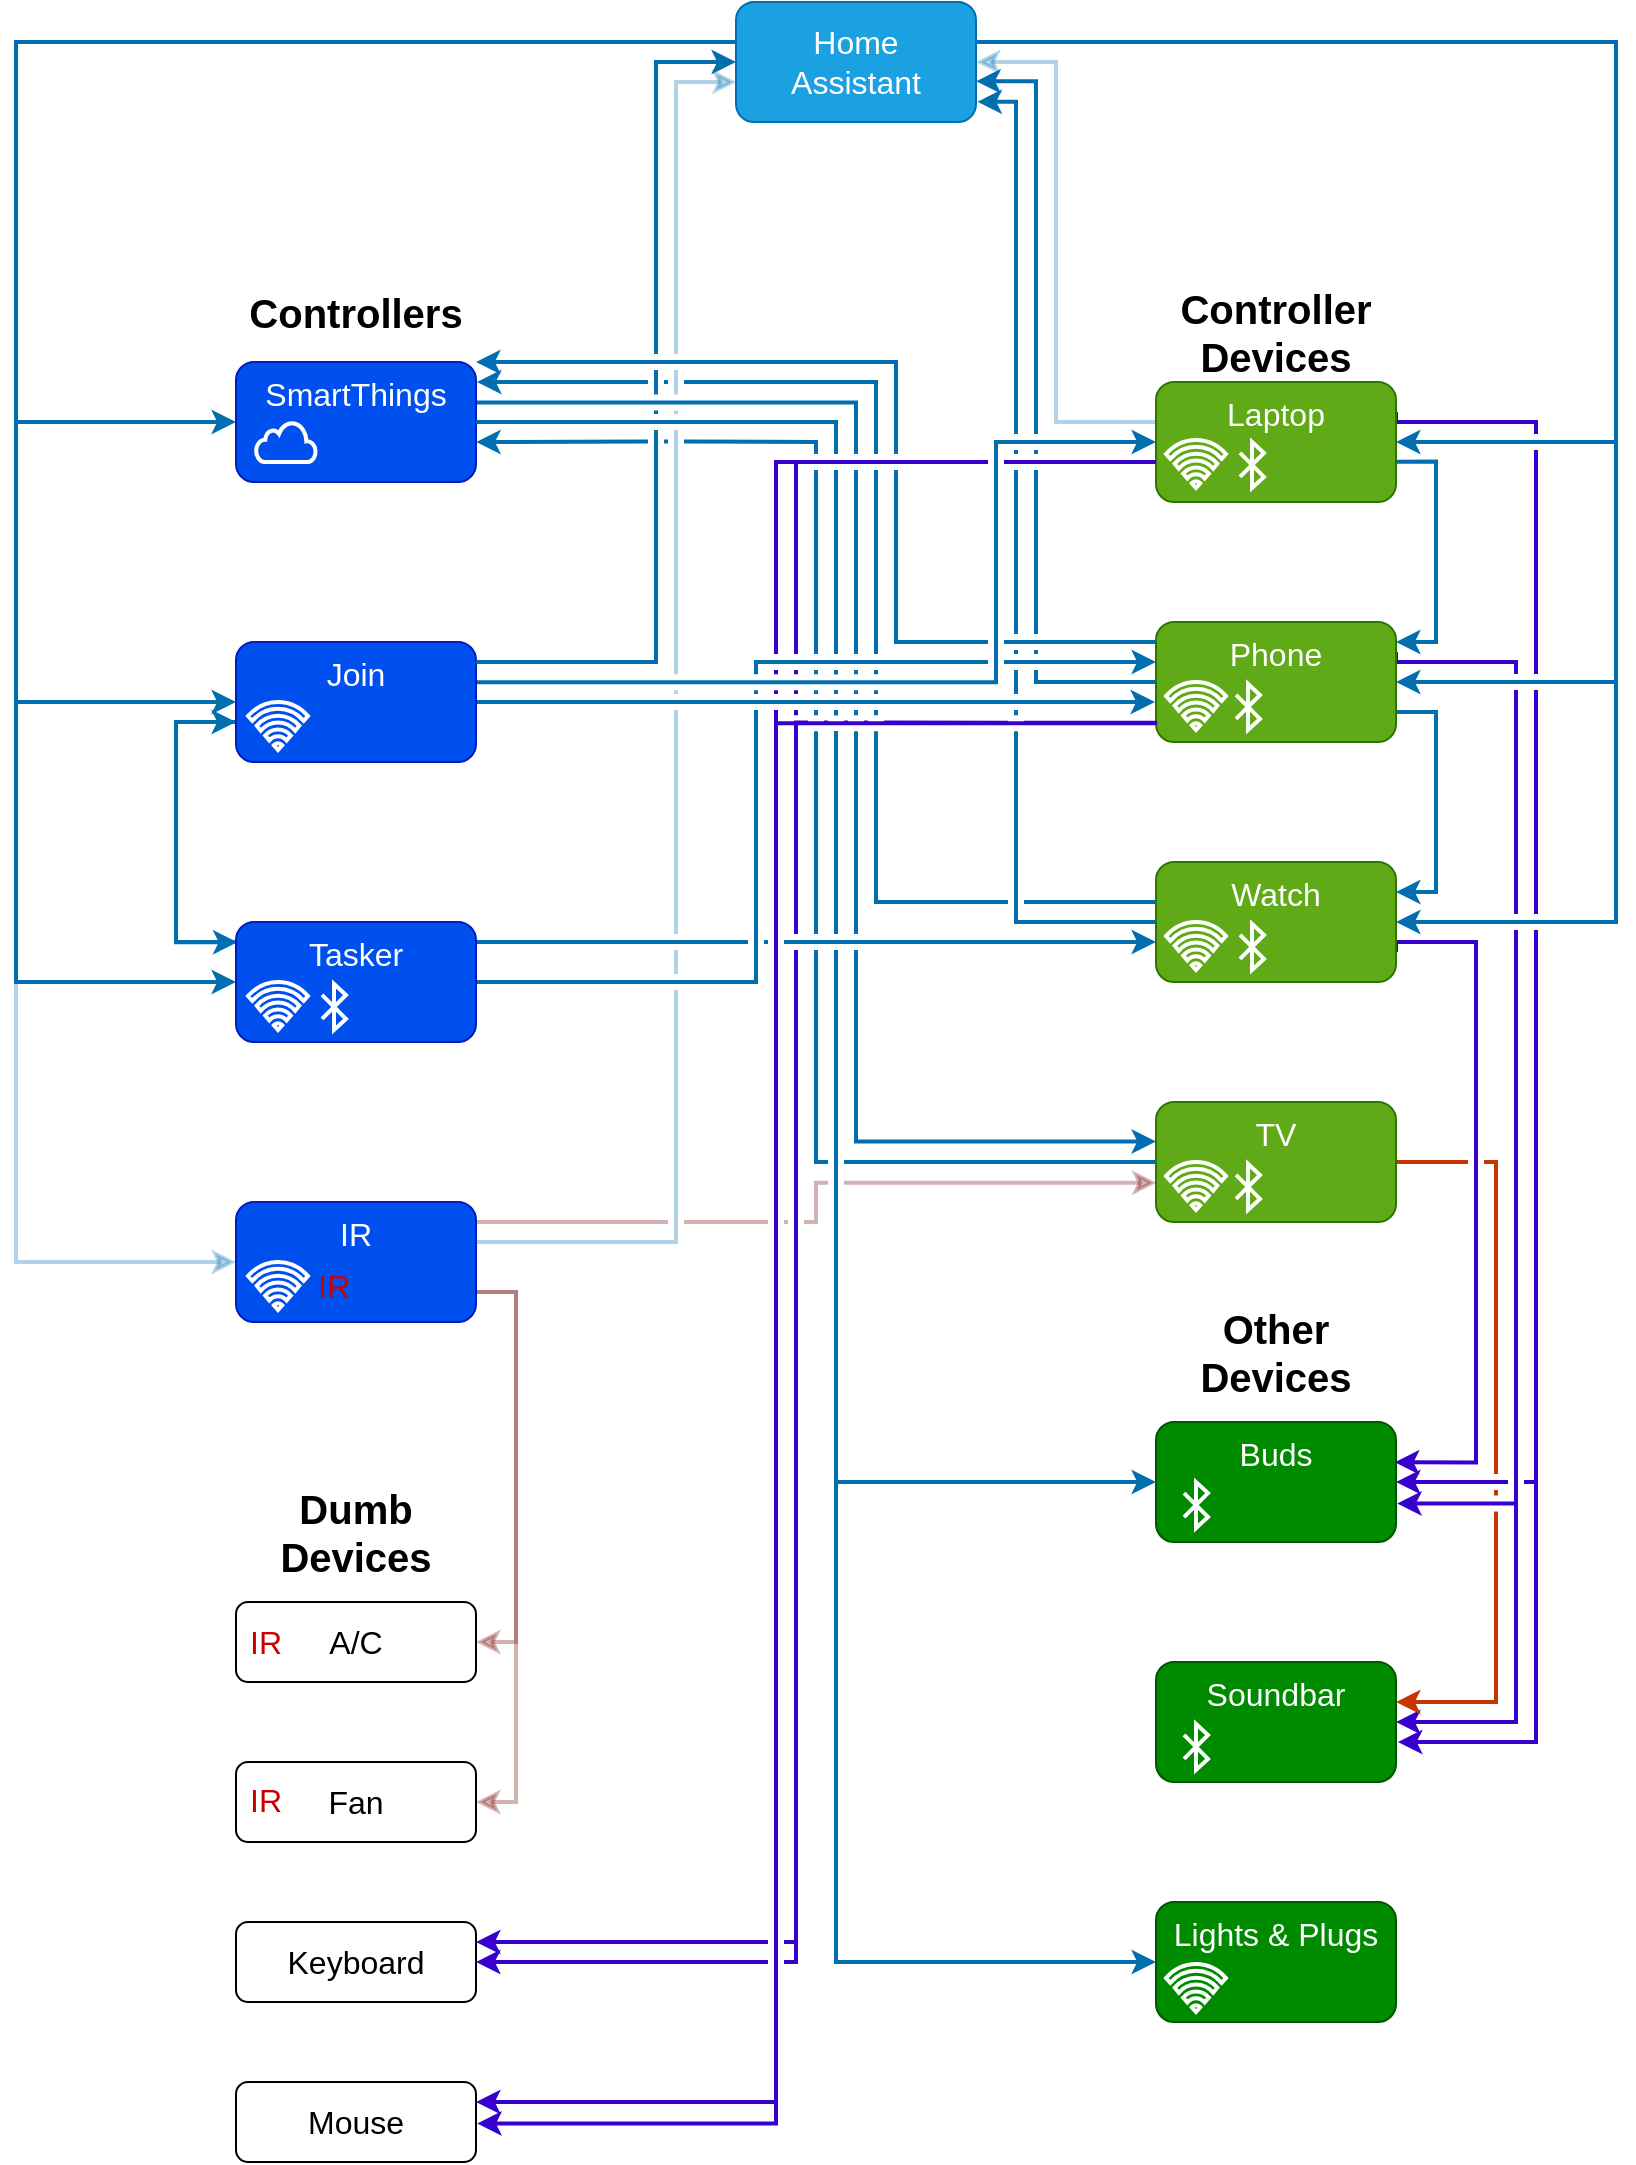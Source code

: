<mxfile version="21.5.0" type="github">
  <diagram name="Page-1" id="fEGx-Ri0PqNCiq2WfJy5">
    <mxGraphModel dx="1642" dy="882" grid="1" gridSize="10" guides="1" tooltips="1" connect="1" arrows="1" fold="1" page="1" pageScale="1" pageWidth="850" pageHeight="1100" math="0" shadow="0">
      <root>
        <mxCell id="0" />
        <mxCell id="1" parent="0" />
        <mxCell id="RfhdUQPL6JpXIDnolCRE-54" style="edgeStyle=orthogonalEdgeStyle;shape=connector;rounded=0;jumpStyle=gap;orthogonalLoop=1;jettySize=auto;html=1;exitX=0.007;exitY=0.844;exitDx=0;exitDy=0;entryX=1;entryY=0.25;entryDx=0;entryDy=0;labelBackgroundColor=default;strokeColor=#3700CC;fontFamily=Helvetica;fontSize=11;fontColor=default;endArrow=classic;jumpSize=10;fillColor=#6a00ff;exitPerimeter=0;strokeWidth=2;" parent="1" source="KWsWyQxtymJVeOGBYL6s-16" target="RfhdUQPL6JpXIDnolCRE-38" edge="1">
          <mxGeometry relative="1" as="geometry">
            <mxPoint x="610" y="360" as="sourcePoint" />
            <mxPoint x="270" y="1060" as="targetPoint" />
            <Array as="points">
              <mxPoint x="410" y="371" />
              <mxPoint x="410" y="1060" />
            </Array>
          </mxGeometry>
        </mxCell>
        <mxCell id="RfhdUQPL6JpXIDnolCRE-24" style="edgeStyle=orthogonalEdgeStyle;rounded=0;orthogonalLoop=1;jettySize=auto;html=1;entryX=-0.004;entryY=0.666;entryDx=0;entryDy=0;jumpStyle=gap;fillColor=#1ba1e2;strokeColor=#006EAF;entryPerimeter=0;strokeWidth=2;" parent="1" source="KWsWyQxtymJVeOGBYL6s-7" target="KWsWyQxtymJVeOGBYL6s-16" edge="1">
          <mxGeometry relative="1" as="geometry">
            <Array as="points" />
          </mxGeometry>
        </mxCell>
        <mxCell id="RfhdUQPL6JpXIDnolCRE-19" style="edgeStyle=orthogonalEdgeStyle;rounded=0;orthogonalLoop=1;jettySize=auto;html=1;entryX=0;entryY=0.5;entryDx=0;entryDy=0;jumpStyle=gap;exitX=1;exitY=0.335;exitDx=0;exitDy=0;exitPerimeter=0;fillColor=#1ba1e2;strokeColor=#006EAF;strokeWidth=2;" parent="1" source="KWsWyQxtymJVeOGBYL6s-7" target="KWsWyQxtymJVeOGBYL6s-17" edge="1">
          <mxGeometry relative="1" as="geometry">
            <mxPoint x="260" y="370" as="sourcePoint" />
            <mxPoint x="600.0" y="260" as="targetPoint" />
            <Array as="points">
              <mxPoint x="520" y="350" />
              <mxPoint x="520" y="230" />
            </Array>
          </mxGeometry>
        </mxCell>
        <mxCell id="RfhdUQPL6JpXIDnolCRE-28" style="edgeStyle=orthogonalEdgeStyle;shape=connector;rounded=0;jumpStyle=gap;orthogonalLoop=1;jettySize=auto;html=1;labelBackgroundColor=default;fontFamily=Helvetica;fontSize=11;fontColor=default;endArrow=classic;strokeWidth=2;fillColor=#1ba1e2;strokeColor=#006EAF;" parent="1" source="KWsWyQxtymJVeOGBYL6s-12" target="KWsWyQxtymJVeOGBYL6s-16" edge="1">
          <mxGeometry relative="1" as="geometry">
            <Array as="points">
              <mxPoint x="400" y="500" />
              <mxPoint x="400" y="340" />
            </Array>
          </mxGeometry>
        </mxCell>
        <mxCell id="RfhdUQPL6JpXIDnolCRE-51" style="edgeStyle=orthogonalEdgeStyle;shape=connector;rounded=0;jumpStyle=gap;orthogonalLoop=1;jettySize=auto;html=1;exitX=0.005;exitY=0.667;exitDx=0;exitDy=0;labelBackgroundColor=default;strokeColor=#3700CC;fontFamily=Helvetica;fontSize=11;fontColor=default;endArrow=classic;fillColor=#6a00ff;entryX=1.005;entryY=0.519;entryDx=0;entryDy=0;entryPerimeter=0;strokeWidth=2;exitPerimeter=0;" parent="1" source="KWsWyQxtymJVeOGBYL6s-17" target="RfhdUQPL6JpXIDnolCRE-38" edge="1">
          <mxGeometry relative="1" as="geometry">
            <mxPoint x="260" y="1080" as="targetPoint" />
            <Array as="points">
              <mxPoint x="410" y="240" />
              <mxPoint x="410" y="1071" />
            </Array>
          </mxGeometry>
        </mxCell>
        <mxCell id="RfhdUQPL6JpXIDnolCRE-29" style="edgeStyle=orthogonalEdgeStyle;shape=connector;rounded=0;jumpStyle=gap;orthogonalLoop=1;jettySize=auto;html=1;labelBackgroundColor=default;strokeColor=#006EAF;fontFamily=Helvetica;fontSize=11;fontColor=default;endArrow=classic;fillColor=#1ba1e2;strokeWidth=2;" parent="1" source="KWsWyQxtymJVeOGBYL6s-12" target="KWsWyQxtymJVeOGBYL6s-15" edge="1">
          <mxGeometry relative="1" as="geometry">
            <Array as="points">
              <mxPoint x="570" y="480" />
              <mxPoint x="570" y="480" />
            </Array>
          </mxGeometry>
        </mxCell>
        <mxCell id="RfhdUQPL6JpXIDnolCRE-45" style="edgeStyle=orthogonalEdgeStyle;shape=connector;rounded=0;jumpStyle=gap;orthogonalLoop=1;jettySize=auto;html=1;exitX=-0.001;exitY=0.166;exitDx=0;exitDy=0;entryX=1;entryY=0;entryDx=0;entryDy=0;labelBackgroundColor=default;strokeColor=#006EAF;fontFamily=Helvetica;fontSize=11;fontColor=default;endArrow=classic;fillColor=#1ba1e2;exitPerimeter=0;strokeWidth=2;" parent="1" source="KWsWyQxtymJVeOGBYL6s-16" target="KWsWyQxtymJVeOGBYL6s-9" edge="1">
          <mxGeometry relative="1" as="geometry">
            <Array as="points">
              <mxPoint x="470" y="330" />
              <mxPoint x="470" y="190" />
            </Array>
          </mxGeometry>
        </mxCell>
        <mxCell id="RfhdUQPL6JpXIDnolCRE-4" style="edgeStyle=orthogonalEdgeStyle;rounded=0;orthogonalLoop=1;jettySize=auto;html=1;entryX=0;entryY=0.329;entryDx=0;entryDy=0;jumpStyle=gap;exitX=1.002;exitY=0.338;exitDx=0;exitDy=0;exitPerimeter=0;fillColor=#1ba1e2;strokeColor=#006EAF;strokeWidth=2;entryPerimeter=0;" parent="1" source="KWsWyQxtymJVeOGBYL6s-9" target="KWsWyQxtymJVeOGBYL6s-19" edge="1">
          <mxGeometry relative="1" as="geometry">
            <mxPoint x="260.0" y="230" as="sourcePoint" />
            <mxPoint x="597.84" y="600.72" as="targetPoint" />
            <Array as="points">
              <mxPoint x="450" y="210" />
              <mxPoint x="450" y="580" />
            </Array>
          </mxGeometry>
        </mxCell>
        <mxCell id="RfhdUQPL6JpXIDnolCRE-15" style="edgeStyle=orthogonalEdgeStyle;rounded=0;orthogonalLoop=1;jettySize=auto;html=1;jumpStyle=gap;snapToPoint=0;arcSize=20;exitX=0.003;exitY=0.666;exitDx=0;exitDy=0;exitPerimeter=0;entryX=0.006;entryY=0.168;entryDx=0;entryDy=0;entryPerimeter=0;fillColor=#1ba1e2;strokeColor=#006EAF;strokeWidth=2;" parent="1" source="KWsWyQxtymJVeOGBYL6s-7" target="KWsWyQxtymJVeOGBYL6s-12" edge="1">
          <mxGeometry relative="1" as="geometry">
            <mxPoint x="260" y="370" as="sourcePoint" />
            <mxPoint x="140" y="481" as="targetPoint" />
            <Array as="points">
              <mxPoint x="110" y="370" />
              <mxPoint x="110" y="480" />
            </Array>
          </mxGeometry>
        </mxCell>
        <mxCell id="KWsWyQxtymJVeOGBYL6s-7" value="Join" style="rounded=1;whiteSpace=wrap;html=1;fontSize=16;fontStyle=0;fillColor=#0050ef;fontColor=#ffffff;strokeColor=#001DBC;verticalAlign=top;" parent="1" vertex="1">
          <mxGeometry x="140" y="330" width="120" height="60" as="geometry" />
        </mxCell>
        <mxCell id="RfhdUQPL6JpXIDnolCRE-8" style="edgeStyle=orthogonalEdgeStyle;rounded=0;orthogonalLoop=1;jettySize=auto;html=1;entryX=0;entryY=0.5;entryDx=0;entryDy=0;jumpStyle=gap;fillColor=#1ba1e2;strokeColor=#006EAF;strokeWidth=2;" parent="1" source="KWsWyQxtymJVeOGBYL6s-8" target="KWsWyQxtymJVeOGBYL6s-9" edge="1">
          <mxGeometry relative="1" as="geometry">
            <Array as="points">
              <mxPoint x="30" y="30" />
              <mxPoint x="30" y="220" />
            </Array>
          </mxGeometry>
        </mxCell>
        <mxCell id="RfhdUQPL6JpXIDnolCRE-9" style="edgeStyle=orthogonalEdgeStyle;rounded=0;orthogonalLoop=1;jettySize=auto;html=1;entryX=0;entryY=0.5;entryDx=0;entryDy=0;jumpStyle=gap;fillColor=#1ba1e2;strokeColor=#006EAF;strokeWidth=2;" parent="1" source="KWsWyQxtymJVeOGBYL6s-8" target="KWsWyQxtymJVeOGBYL6s-7" edge="1">
          <mxGeometry relative="1" as="geometry">
            <Array as="points">
              <mxPoint x="30" y="30" />
              <mxPoint x="30" y="360" />
            </Array>
          </mxGeometry>
        </mxCell>
        <mxCell id="RfhdUQPL6JpXIDnolCRE-11" style="edgeStyle=orthogonalEdgeStyle;rounded=0;orthogonalLoop=1;jettySize=auto;html=1;entryX=1;entryY=0.5;entryDx=0;entryDy=0;jumpStyle=gap;fillColor=#1ba1e2;strokeColor=#006EAF;strokeWidth=2;" parent="1" source="KWsWyQxtymJVeOGBYL6s-8" target="KWsWyQxtymJVeOGBYL6s-17" edge="1">
          <mxGeometry relative="1" as="geometry">
            <Array as="points">
              <mxPoint x="830" y="30" />
              <mxPoint x="830" y="230" />
            </Array>
          </mxGeometry>
        </mxCell>
        <mxCell id="RfhdUQPL6JpXIDnolCRE-12" style="edgeStyle=orthogonalEdgeStyle;rounded=0;orthogonalLoop=1;jettySize=auto;html=1;entryX=1;entryY=0.5;entryDx=0;entryDy=0;jumpStyle=gap;fillColor=#1ba1e2;strokeColor=#006EAF;strokeWidth=2;" parent="1" source="KWsWyQxtymJVeOGBYL6s-8" target="KWsWyQxtymJVeOGBYL6s-16" edge="1">
          <mxGeometry relative="1" as="geometry">
            <Array as="points">
              <mxPoint x="830" y="30" />
              <mxPoint x="830" y="350" />
            </Array>
          </mxGeometry>
        </mxCell>
        <mxCell id="RfhdUQPL6JpXIDnolCRE-13" style="edgeStyle=orthogonalEdgeStyle;rounded=0;orthogonalLoop=1;jettySize=auto;html=1;entryX=1;entryY=0.5;entryDx=0;entryDy=0;jumpStyle=gap;fillColor=#1ba1e2;strokeColor=#006EAF;strokeWidth=2;" parent="1" target="KWsWyQxtymJVeOGBYL6s-15" edge="1">
          <mxGeometry relative="1" as="geometry">
            <mxPoint x="470" y="30.043" as="sourcePoint" />
            <mxPoint x="740" y="380" as="targetPoint" />
            <Array as="points">
              <mxPoint x="830" y="30" />
              <mxPoint x="830" y="470" />
            </Array>
          </mxGeometry>
        </mxCell>
        <mxCell id="RfhdUQPL6JpXIDnolCRE-14" style="edgeStyle=orthogonalEdgeStyle;rounded=0;orthogonalLoop=1;jettySize=auto;html=1;entryX=0;entryY=0.5;entryDx=0;entryDy=0;jumpStyle=gap;fillColor=#1ba1e2;strokeColor=#006EAF;strokeWidth=2;" parent="1" source="KWsWyQxtymJVeOGBYL6s-8" target="KWsWyQxtymJVeOGBYL6s-12" edge="1">
          <mxGeometry relative="1" as="geometry">
            <Array as="points">
              <mxPoint x="30" y="30" />
              <mxPoint x="30" y="500" />
            </Array>
          </mxGeometry>
        </mxCell>
        <mxCell id="RfhdUQPL6JpXIDnolCRE-31" style="edgeStyle=orthogonalEdgeStyle;shape=connector;rounded=0;jumpStyle=gap;orthogonalLoop=1;jettySize=auto;html=1;entryX=0;entryY=0.5;entryDx=0;entryDy=0;labelBackgroundColor=default;strokeColor=#006EAF;fontFamily=Helvetica;fontSize=11;fontColor=default;endArrow=classic;opacity=30;fillColor=#1ba1e2;strokeWidth=2;" parent="1" source="KWsWyQxtymJVeOGBYL6s-8" target="KWsWyQxtymJVeOGBYL6s-11" edge="1">
          <mxGeometry relative="1" as="geometry">
            <Array as="points">
              <mxPoint x="30" y="30" />
              <mxPoint x="30" y="640" />
            </Array>
          </mxGeometry>
        </mxCell>
        <mxCell id="KWsWyQxtymJVeOGBYL6s-8" value="Home&lt;br&gt;Assistant" style="rounded=1;whiteSpace=wrap;html=1;fontSize=16;fontStyle=0;fillColor=#1ba1e2;fontColor=#ffffff;strokeColor=#006EAF;" parent="1" vertex="1">
          <mxGeometry x="390" y="10" width="120" height="60" as="geometry" />
        </mxCell>
        <mxCell id="RfhdUQPL6JpXIDnolCRE-3" style="edgeStyle=orthogonalEdgeStyle;rounded=0;orthogonalLoop=1;jettySize=auto;html=1;entryX=0;entryY=0.5;entryDx=0;entryDy=0;jumpStyle=gap;fillColor=#1ba1e2;strokeColor=#006EAF;strokeWidth=2;" parent="1" source="KWsWyQxtymJVeOGBYL6s-9" target="KWsWyQxtymJVeOGBYL6s-21" edge="1">
          <mxGeometry relative="1" as="geometry">
            <Array as="points">
              <mxPoint x="440" y="220" />
              <mxPoint x="440" y="990" />
            </Array>
          </mxGeometry>
        </mxCell>
        <mxCell id="KWsWyQxtymJVeOGBYL6s-9" value="SmartThings" style="rounded=1;whiteSpace=wrap;html=1;fontSize=16;fontStyle=0;fillColor=#0050ef;fontColor=#ffffff;strokeColor=#001DBC;verticalAlign=top;" parent="1" vertex="1">
          <mxGeometry x="140" y="190" width="120" height="60" as="geometry" />
        </mxCell>
        <mxCell id="RfhdUQPL6JpXIDnolCRE-41" style="edgeStyle=orthogonalEdgeStyle;shape=connector;rounded=0;jumpStyle=gap;orthogonalLoop=1;jettySize=auto;html=1;exitX=1;exitY=0.75;exitDx=0;exitDy=0;entryX=1;entryY=0.5;entryDx=0;entryDy=0;labelBackgroundColor=default;strokeColor=#6F0000;fontFamily=Helvetica;fontSize=11;fontColor=default;endArrow=classic;opacity=30;fillColor=#a20025;strokeWidth=2;" parent="1" source="KWsWyQxtymJVeOGBYL6s-11" target="RfhdUQPL6JpXIDnolCRE-34" edge="1">
          <mxGeometry relative="1" as="geometry" />
        </mxCell>
        <mxCell id="ssOdePFRnL7trXgACDa_-28" style="edgeStyle=orthogonalEdgeStyle;rounded=0;orthogonalLoop=1;jettySize=auto;html=1;exitX=1;exitY=0.75;exitDx=0;exitDy=0;entryX=1;entryY=0.5;entryDx=0;entryDy=0;fillColor=#a20025;strokeColor=#6F0000;opacity=30;strokeWidth=2;" edge="1" parent="1" source="KWsWyQxtymJVeOGBYL6s-11" target="RfhdUQPL6JpXIDnolCRE-35">
          <mxGeometry relative="1" as="geometry">
            <Array as="points">
              <mxPoint x="280" y="655" />
              <mxPoint x="280" y="910" />
            </Array>
          </mxGeometry>
        </mxCell>
        <mxCell id="KWsWyQxtymJVeOGBYL6s-11" value="IR" style="rounded=1;whiteSpace=wrap;html=1;fontSize=16;fontStyle=0;fillColor=#0050ef;fontColor=#ffffff;strokeColor=#001DBC;verticalAlign=top;" parent="1" vertex="1">
          <mxGeometry x="140" y="610" width="120" height="60" as="geometry" />
        </mxCell>
        <mxCell id="RfhdUQPL6JpXIDnolCRE-30" style="edgeStyle=orthogonalEdgeStyle;shape=connector;rounded=0;jumpStyle=gap;orthogonalLoop=1;jettySize=auto;html=1;labelBackgroundColor=default;strokeColor=#006EAF;fontFamily=Helvetica;fontSize=11;fontColor=default;endArrow=classic;exitX=-0.006;exitY=0.166;exitDx=0;exitDy=0;exitPerimeter=0;fillColor=#1ba1e2;strokeWidth=2;" parent="1" source="KWsWyQxtymJVeOGBYL6s-12" target="KWsWyQxtymJVeOGBYL6s-7" edge="1">
          <mxGeometry relative="1" as="geometry">
            <Array as="points">
              <mxPoint x="110" y="480" />
              <mxPoint x="110" y="370" />
            </Array>
          </mxGeometry>
        </mxCell>
        <mxCell id="KWsWyQxtymJVeOGBYL6s-12" value="Tasker" style="rounded=1;whiteSpace=wrap;html=1;fontSize=16;fontStyle=0;fillColor=#0050ef;fontColor=#ffffff;strokeColor=#001DBC;verticalAlign=top;" parent="1" vertex="1">
          <mxGeometry x="140" y="470" width="120" height="60" as="geometry" />
        </mxCell>
        <mxCell id="KWsWyQxtymJVeOGBYL6s-14" value="Controllers" style="text;html=1;strokeColor=none;fillColor=none;align=center;verticalAlign=middle;whiteSpace=wrap;rounded=0;fontStyle=1;fontSize=20;" parent="1" vertex="1">
          <mxGeometry x="170" y="150" width="60" height="30" as="geometry" />
        </mxCell>
        <mxCell id="RfhdUQPL6JpXIDnolCRE-20" style="edgeStyle=orthogonalEdgeStyle;rounded=0;orthogonalLoop=1;jettySize=auto;html=1;jumpStyle=gap;entryX=1.006;entryY=0.831;entryDx=0;entryDy=0;entryPerimeter=0;fillColor=#1ba1e2;strokeColor=#006EAF;strokeWidth=2;" parent="1" source="KWsWyQxtymJVeOGBYL6s-15" target="KWsWyQxtymJVeOGBYL6s-8" edge="1">
          <mxGeometry relative="1" as="geometry">
            <mxPoint x="520" y="60" as="targetPoint" />
            <Array as="points">
              <mxPoint x="530" y="470" />
              <mxPoint x="530" y="60" />
            </Array>
          </mxGeometry>
        </mxCell>
        <mxCell id="RfhdUQPL6JpXIDnolCRE-55" style="edgeStyle=orthogonalEdgeStyle;shape=connector;rounded=0;jumpStyle=gap;orthogonalLoop=1;jettySize=auto;html=1;exitX=1;exitY=0.75;exitDx=0;exitDy=0;labelBackgroundColor=default;strokeColor=#3700CC;fontFamily=Helvetica;fontSize=11;fontColor=default;endArrow=classic;entryX=0.995;entryY=0.336;entryDx=0;entryDy=0;fillColor=#6a00ff;entryPerimeter=0;strokeWidth=2;" parent="1" source="KWsWyQxtymJVeOGBYL6s-15" target="KWsWyQxtymJVeOGBYL6s-20" edge="1">
          <mxGeometry relative="1" as="geometry">
            <mxPoint x="730" y="730" as="targetPoint" />
            <Array as="points">
              <mxPoint x="720" y="480" />
              <mxPoint x="760" y="480" />
              <mxPoint x="760" y="740" />
            </Array>
          </mxGeometry>
        </mxCell>
        <mxCell id="KWsWyQxtymJVeOGBYL6s-15" value="Watch" style="rounded=1;whiteSpace=wrap;html=1;fontSize=16;fontStyle=0;fillColor=#60a917;fontColor=#ffffff;strokeColor=#2D7600;align=center;verticalAlign=top;" parent="1" vertex="1">
          <mxGeometry x="600" y="440" width="120" height="60" as="geometry" />
        </mxCell>
        <mxCell id="RfhdUQPL6JpXIDnolCRE-22" style="edgeStyle=orthogonalEdgeStyle;rounded=0;orthogonalLoop=1;jettySize=auto;html=1;entryX=1.001;entryY=0.66;entryDx=0;entryDy=0;entryPerimeter=0;jumpStyle=gap;fillColor=#1ba1e2;strokeColor=#006EAF;strokeWidth=2;" parent="1" source="KWsWyQxtymJVeOGBYL6s-16" target="KWsWyQxtymJVeOGBYL6s-8" edge="1">
          <mxGeometry relative="1" as="geometry">
            <mxPoint x="420" y="80" as="targetPoint" />
            <Array as="points">
              <mxPoint x="540" y="350" />
              <mxPoint x="540" y="50" />
            </Array>
          </mxGeometry>
        </mxCell>
        <mxCell id="RfhdUQPL6JpXIDnolCRE-44" style="edgeStyle=orthogonalEdgeStyle;shape=connector;rounded=0;jumpStyle=gap;orthogonalLoop=1;jettySize=auto;html=1;exitX=1;exitY=0.75;exitDx=0;exitDy=0;entryX=1;entryY=0.25;entryDx=0;entryDy=0;labelBackgroundColor=default;strokeColor=#006EAF;fontFamily=Helvetica;fontSize=11;fontColor=default;endArrow=classic;fillColor=#1ba1e2;strokeWidth=2;" parent="1" source="KWsWyQxtymJVeOGBYL6s-16" target="KWsWyQxtymJVeOGBYL6s-15" edge="1">
          <mxGeometry relative="1" as="geometry" />
        </mxCell>
        <mxCell id="RfhdUQPL6JpXIDnolCRE-48" style="edgeStyle=orthogonalEdgeStyle;shape=connector;rounded=0;jumpStyle=gap;orthogonalLoop=1;jettySize=auto;html=1;exitX=1;exitY=0.25;exitDx=0;exitDy=0;entryX=1.005;entryY=0.679;entryDx=0;entryDy=0;labelBackgroundColor=default;strokeColor=#3700CC;fontFamily=Helvetica;fontSize=11;fontColor=default;endArrow=classic;fillColor=#6a00ff;entryPerimeter=0;strokeWidth=2;" parent="1" source="KWsWyQxtymJVeOGBYL6s-16" target="KWsWyQxtymJVeOGBYL6s-20" edge="1">
          <mxGeometry relative="1" as="geometry">
            <Array as="points">
              <mxPoint x="720" y="340" />
              <mxPoint x="780" y="340" />
              <mxPoint x="780" y="761" />
            </Array>
          </mxGeometry>
        </mxCell>
        <mxCell id="RfhdUQPL6JpXIDnolCRE-49" style="edgeStyle=orthogonalEdgeStyle;shape=connector;rounded=0;jumpStyle=gap;orthogonalLoop=1;jettySize=auto;html=1;exitX=1;exitY=0.25;exitDx=0;exitDy=0;entryX=1;entryY=0.5;entryDx=0;entryDy=0;labelBackgroundColor=default;strokeColor=#3700CC;fontFamily=Helvetica;fontSize=11;fontColor=default;endArrow=classic;fillColor=#6a00ff;strokeWidth=2;" parent="1" source="KWsWyQxtymJVeOGBYL6s-16" target="KWsWyQxtymJVeOGBYL6s-18" edge="1">
          <mxGeometry relative="1" as="geometry">
            <Array as="points">
              <mxPoint x="780" y="340" />
              <mxPoint x="780" y="870" />
            </Array>
          </mxGeometry>
        </mxCell>
        <mxCell id="KWsWyQxtymJVeOGBYL6s-16" value="Phone" style="rounded=1;whiteSpace=wrap;html=1;fontSize=16;fontStyle=0;fillColor=#60a917;fontColor=#ffffff;strokeColor=#2D7600;verticalAlign=top;" parent="1" vertex="1">
          <mxGeometry x="600" y="320" width="120" height="60" as="geometry" />
        </mxCell>
        <mxCell id="RfhdUQPL6JpXIDnolCRE-21" style="edgeStyle=orthogonalEdgeStyle;rounded=0;orthogonalLoop=1;jettySize=auto;html=1;entryX=1;entryY=0.5;entryDx=0;entryDy=0;jumpStyle=gap;opacity=30;fillColor=#1ba1e2;strokeColor=#006EAF;strokeWidth=2;" parent="1" source="KWsWyQxtymJVeOGBYL6s-17" target="KWsWyQxtymJVeOGBYL6s-8" edge="1">
          <mxGeometry relative="1" as="geometry">
            <Array as="points">
              <mxPoint x="550" y="220" />
              <mxPoint x="550" y="40" />
            </Array>
          </mxGeometry>
        </mxCell>
        <mxCell id="RfhdUQPL6JpXIDnolCRE-43" style="edgeStyle=orthogonalEdgeStyle;shape=connector;rounded=0;jumpStyle=gap;orthogonalLoop=1;jettySize=auto;html=1;exitX=1.002;exitY=0.664;exitDx=0;exitDy=0;labelBackgroundColor=default;strokeColor=#006EAF;fontFamily=Helvetica;fontSize=11;fontColor=default;endArrow=classic;fillColor=#1ba1e2;strokeWidth=2;exitPerimeter=0;" parent="1" source="KWsWyQxtymJVeOGBYL6s-17" edge="1">
          <mxGeometry relative="1" as="geometry">
            <mxPoint x="720" y="330" as="targetPoint" />
            <Array as="points">
              <mxPoint x="740" y="240" />
              <mxPoint x="740" y="330" />
            </Array>
          </mxGeometry>
        </mxCell>
        <mxCell id="RfhdUQPL6JpXIDnolCRE-46" style="edgeStyle=orthogonalEdgeStyle;shape=connector;rounded=0;jumpStyle=gap;orthogonalLoop=1;jettySize=auto;html=1;exitX=1;exitY=0.25;exitDx=0;exitDy=0;entryX=1;entryY=0.5;entryDx=0;entryDy=0;labelBackgroundColor=default;strokeColor=#3700CC;fontFamily=Helvetica;fontSize=11;fontColor=default;endArrow=classic;fillColor=#6a00ff;strokeWidth=2;" parent="1" source="KWsWyQxtymJVeOGBYL6s-17" target="KWsWyQxtymJVeOGBYL6s-20" edge="1">
          <mxGeometry relative="1" as="geometry">
            <Array as="points">
              <mxPoint x="790" y="220" />
              <mxPoint x="790" y="750" />
            </Array>
          </mxGeometry>
        </mxCell>
        <mxCell id="RfhdUQPL6JpXIDnolCRE-47" style="edgeStyle=orthogonalEdgeStyle;shape=connector;rounded=0;jumpStyle=gap;orthogonalLoop=1;jettySize=auto;html=1;exitX=1;exitY=0.25;exitDx=0;exitDy=0;entryX=1.008;entryY=0.666;entryDx=0;entryDy=0;labelBackgroundColor=default;strokeColor=#3700CC;fontFamily=Helvetica;fontSize=11;fontColor=default;endArrow=classic;entryPerimeter=0;fillColor=#6a00ff;strokeWidth=2;" parent="1" source="KWsWyQxtymJVeOGBYL6s-17" target="KWsWyQxtymJVeOGBYL6s-18" edge="1">
          <mxGeometry relative="1" as="geometry">
            <Array as="points">
              <mxPoint x="720" y="220" />
              <mxPoint x="790" y="220" />
              <mxPoint x="790" y="880" />
            </Array>
          </mxGeometry>
        </mxCell>
        <mxCell id="KWsWyQxtymJVeOGBYL6s-17" value="Laptop&lt;br&gt;" style="rounded=1;whiteSpace=wrap;html=1;fontSize=16;fontStyle=0;fillColor=#60a917;fontColor=#ffffff;strokeColor=#2D7600;verticalAlign=top;" parent="1" vertex="1">
          <mxGeometry x="600" y="200" width="120" height="60" as="geometry" />
        </mxCell>
        <mxCell id="KWsWyQxtymJVeOGBYL6s-18" value="Soundbar" style="rounded=1;whiteSpace=wrap;html=1;fontSize=16;fontStyle=0;fillColor=#008a00;fontColor=#ffffff;strokeColor=#005700;verticalAlign=top;" parent="1" vertex="1">
          <mxGeometry x="600" y="840" width="120" height="60" as="geometry" />
        </mxCell>
        <mxCell id="RfhdUQPL6JpXIDnolCRE-56" style="edgeStyle=orthogonalEdgeStyle;shape=connector;rounded=0;jumpStyle=gap;orthogonalLoop=1;jettySize=auto;html=1;exitX=1;exitY=0.5;exitDx=0;exitDy=0;labelBackgroundColor=default;strokeColor=#C73500;fontFamily=Helvetica;fontSize=11;fontColor=default;endArrow=classic;fillColor=#fa6800;strokeWidth=2;" parent="1" source="KWsWyQxtymJVeOGBYL6s-19" edge="1">
          <mxGeometry relative="1" as="geometry">
            <Array as="points">
              <mxPoint x="770" y="590" />
              <mxPoint x="770" y="860" />
              <mxPoint x="720" y="860" />
            </Array>
            <mxPoint x="720" y="860" as="targetPoint" />
          </mxGeometry>
        </mxCell>
        <mxCell id="KWsWyQxtymJVeOGBYL6s-19" value="TV" style="rounded=1;whiteSpace=wrap;html=1;fontSize=16;fontStyle=0;fillColor=#60a917;fontColor=#ffffff;strokeColor=#2D7600;verticalAlign=top;" parent="1" vertex="1">
          <mxGeometry x="600" y="560" width="120" height="60" as="geometry" />
        </mxCell>
        <mxCell id="KWsWyQxtymJVeOGBYL6s-20" value="Buds" style="rounded=1;whiteSpace=wrap;html=1;fontSize=16;fontStyle=0;fillColor=#008a00;fontColor=#ffffff;strokeColor=#005700;verticalAlign=top;" parent="1" vertex="1">
          <mxGeometry x="600" y="720" width="120" height="60" as="geometry" />
        </mxCell>
        <mxCell id="KWsWyQxtymJVeOGBYL6s-21" value="Lights &amp;amp; Plugs" style="rounded=1;whiteSpace=wrap;html=1;fontSize=16;fontStyle=0;fillColor=#008a00;fontColor=#ffffff;strokeColor=#005700;verticalAlign=top;" parent="1" vertex="1">
          <mxGeometry x="600" y="960" width="120" height="60" as="geometry" />
        </mxCell>
        <mxCell id="KWsWyQxtymJVeOGBYL6s-22" value="Controller Devices" style="text;html=1;strokeColor=none;fillColor=none;align=center;verticalAlign=middle;whiteSpace=wrap;rounded=0;fontStyle=1;fontSize=20;" parent="1" vertex="1">
          <mxGeometry x="630" y="160" width="60" height="30" as="geometry" />
        </mxCell>
        <mxCell id="KWsWyQxtymJVeOGBYL6s-26" value="Keyboard" style="rounded=1;whiteSpace=wrap;html=1;fontSize=16;fontStyle=0" parent="1" vertex="1">
          <mxGeometry x="140" y="970" width="120" height="40" as="geometry" />
        </mxCell>
        <mxCell id="RfhdUQPL6JpXIDnolCRE-5" value="Other Devices" style="text;html=1;strokeColor=none;fillColor=none;align=center;verticalAlign=middle;whiteSpace=wrap;rounded=0;fontStyle=1;fontSize=20;" parent="1" vertex="1">
          <mxGeometry x="630" y="670" width="60" height="30" as="geometry" />
        </mxCell>
        <mxCell id="RfhdUQPL6JpXIDnolCRE-34" value="A/C" style="rounded=1;whiteSpace=wrap;html=1;fontSize=16;fontStyle=0" parent="1" vertex="1">
          <mxGeometry x="140" y="810" width="120" height="40" as="geometry" />
        </mxCell>
        <mxCell id="RfhdUQPL6JpXIDnolCRE-35" value="Fan" style="rounded=1;whiteSpace=wrap;html=1;fontSize=16;fontStyle=0" parent="1" vertex="1">
          <mxGeometry x="140" y="890" width="120" height="40" as="geometry" />
        </mxCell>
        <mxCell id="RfhdUQPL6JpXIDnolCRE-36" value="Dumb&lt;br&gt;Devices" style="text;html=1;strokeColor=none;fillColor=none;align=center;verticalAlign=middle;whiteSpace=wrap;rounded=0;fontStyle=1;fontSize=20;" parent="1" vertex="1">
          <mxGeometry x="170" y="760" width="60" height="30" as="geometry" />
        </mxCell>
        <mxCell id="RfhdUQPL6JpXIDnolCRE-38" value="Mouse" style="rounded=1;whiteSpace=wrap;html=1;fontSize=16;fontStyle=0" parent="1" vertex="1">
          <mxGeometry x="140" y="1050" width="120" height="40" as="geometry" />
        </mxCell>
        <mxCell id="RfhdUQPL6JpXIDnolCRE-18" style="edgeStyle=orthogonalEdgeStyle;rounded=0;orthogonalLoop=1;jettySize=auto;html=1;jumpStyle=gap;entryX=0.002;entryY=0.667;entryDx=0;entryDy=0;entryPerimeter=0;opacity=30;fillColor=#1ba1e2;strokeColor=#006EAF;strokeWidth=2;" parent="1" target="KWsWyQxtymJVeOGBYL6s-8" edge="1">
          <mxGeometry relative="1" as="geometry">
            <mxPoint x="260" y="630" as="sourcePoint" />
            <mxPoint x="380" y="50" as="targetPoint" />
            <Array as="points">
              <mxPoint x="260" y="630" />
              <mxPoint x="360" y="630" />
              <mxPoint x="360" y="50" />
            </Array>
          </mxGeometry>
        </mxCell>
        <mxCell id="RfhdUQPL6JpXIDnolCRE-17" style="edgeStyle=orthogonalEdgeStyle;rounded=0;orthogonalLoop=1;jettySize=auto;html=1;entryX=0;entryY=0.5;entryDx=0;entryDy=0;jumpStyle=gap;fillColor=#1ba1e2;strokeColor=#006EAF;strokeWidth=2;" parent="1" target="KWsWyQxtymJVeOGBYL6s-8" edge="1">
          <mxGeometry relative="1" as="geometry">
            <Array as="points">
              <mxPoint x="260" y="340" />
              <mxPoint x="350" y="340" />
              <mxPoint x="350" y="40" />
            </Array>
            <mxPoint x="260" y="340" as="sourcePoint" />
          </mxGeometry>
        </mxCell>
        <mxCell id="RfhdUQPL6JpXIDnolCRE-26" style="edgeStyle=orthogonalEdgeStyle;shape=connector;rounded=0;jumpStyle=gap;orthogonalLoop=1;jettySize=auto;html=1;entryX=0;entryY=0.5;entryDx=0;entryDy=0;labelBackgroundColor=default;strokeColor=#006EAF;fontFamily=Helvetica;fontSize=11;fontColor=default;endArrow=classic;fillColor=#1ba1e2;strokeWidth=2;" parent="1" source="KWsWyQxtymJVeOGBYL6s-9" target="KWsWyQxtymJVeOGBYL6s-20" edge="1">
          <mxGeometry relative="1" as="geometry">
            <Array as="points">
              <mxPoint x="440" y="220" />
              <mxPoint x="440" y="750" />
            </Array>
          </mxGeometry>
        </mxCell>
        <mxCell id="RfhdUQPL6JpXIDnolCRE-23" style="edgeStyle=orthogonalEdgeStyle;rounded=0;orthogonalLoop=1;jettySize=auto;html=1;jumpStyle=gap;entryX=1.004;entryY=0.166;entryDx=0;entryDy=0;entryPerimeter=0;fillColor=#1ba1e2;strokeColor=#006EAF;strokeWidth=2;" parent="1" target="KWsWyQxtymJVeOGBYL6s-9" edge="1">
          <mxGeometry relative="1" as="geometry">
            <mxPoint x="600" y="460" as="sourcePoint" />
            <mxPoint x="270.073" y="200" as="targetPoint" />
            <Array as="points">
              <mxPoint x="460" y="460" />
              <mxPoint x="460" y="200" />
            </Array>
          </mxGeometry>
        </mxCell>
        <mxCell id="RfhdUQPL6JpXIDnolCRE-25" style="edgeStyle=orthogonalEdgeStyle;rounded=0;orthogonalLoop=1;jettySize=auto;html=1;entryX=1.001;entryY=0.658;entryDx=0;entryDy=0;jumpStyle=gap;entryPerimeter=0;fillColor=#1ba1e2;strokeColor=#006EAF;strokeWidth=2;" parent="1" source="KWsWyQxtymJVeOGBYL6s-19" target="KWsWyQxtymJVeOGBYL6s-9" edge="1">
          <mxGeometry relative="1" as="geometry">
            <Array as="points">
              <mxPoint x="430" y="590" />
              <mxPoint x="430" y="230" />
              <mxPoint x="260" y="230" />
            </Array>
          </mxGeometry>
        </mxCell>
        <mxCell id="RfhdUQPL6JpXIDnolCRE-52" style="edgeStyle=orthogonalEdgeStyle;shape=connector;rounded=0;jumpStyle=gap;orthogonalLoop=1;jettySize=auto;html=1;exitX=1;exitY=0.75;exitDx=0;exitDy=0;entryX=1;entryY=0.75;entryDx=0;entryDy=0;labelBackgroundColor=default;strokeColor=#006EAF;fontFamily=Helvetica;fontSize=11;fontColor=default;endArrow=classic;fillColor=#1ba1e2;strokeWidth=2;" parent="1" source="RfhdUQPL6JpXIDnolCRE-38" target="RfhdUQPL6JpXIDnolCRE-38" edge="1">
          <mxGeometry relative="1" as="geometry" />
        </mxCell>
        <mxCell id="RfhdUQPL6JpXIDnolCRE-50" style="edgeStyle=orthogonalEdgeStyle;shape=connector;rounded=0;jumpStyle=gap;orthogonalLoop=1;jettySize=auto;html=1;entryX=1;entryY=0.5;entryDx=0;entryDy=0;labelBackgroundColor=default;strokeColor=#3700CC;fontFamily=Helvetica;fontSize=11;fontColor=default;endArrow=classic;fillColor=#6a00ff;strokeWidth=2;" parent="1" target="KWsWyQxtymJVeOGBYL6s-26" edge="1">
          <mxGeometry relative="1" as="geometry">
            <mxPoint x="600" y="240" as="sourcePoint" />
            <Array as="points">
              <mxPoint x="420" y="240" />
              <mxPoint x="420" y="990" />
            </Array>
          </mxGeometry>
        </mxCell>
        <mxCell id="RfhdUQPL6JpXIDnolCRE-32" style="edgeStyle=orthogonalEdgeStyle;shape=connector;rounded=0;jumpStyle=gap;orthogonalLoop=1;jettySize=auto;html=1;entryX=0.002;entryY=0.673;entryDx=0;entryDy=0;labelBackgroundColor=default;strokeColor=#6F0000;fontFamily=Helvetica;fontSize=11;fontColor=default;endArrow=classic;opacity=30;fillColor=#a20025;strokeWidth=2;entryPerimeter=0;" parent="1" source="KWsWyQxtymJVeOGBYL6s-11" target="KWsWyQxtymJVeOGBYL6s-19" edge="1">
          <mxGeometry relative="1" as="geometry">
            <Array as="points">
              <mxPoint x="430" y="620" />
              <mxPoint x="430" y="600" />
            </Array>
          </mxGeometry>
        </mxCell>
        <mxCell id="ssOdePFRnL7trXgACDa_-2" value="" style="html=1;verticalLabelPosition=bottom;align=center;labelBackgroundColor=#ffffff;verticalAlign=top;strokeWidth=2;strokeColor=#FFFFFF;shadow=0;dashed=0;shape=mxgraph.ios7.icons.wifi;pointerEvents=1;aspect=fixed;fillColor=none;" vertex="1" parent="1">
          <mxGeometry x="605" y="229" width="30" height="24" as="geometry" />
        </mxCell>
        <mxCell id="ssOdePFRnL7trXgACDa_-5" value="" style="html=1;verticalLabelPosition=bottom;align=center;labelBackgroundColor=#ffffff;verticalAlign=top;strokeWidth=2;strokeColor=#FFFFFF;shadow=0;dashed=0;shape=mxgraph.ios7.icons.wifi;pointerEvents=1;aspect=fixed;fillColor=none;" vertex="1" parent="1">
          <mxGeometry x="605" y="350" width="30" height="24" as="geometry" />
        </mxCell>
        <mxCell id="ssOdePFRnL7trXgACDa_-6" value="" style="html=1;verticalLabelPosition=bottom;align=center;labelBackgroundColor=#ffffff;verticalAlign=top;strokeWidth=2;strokeColor=#FFFFFF;shadow=0;dashed=0;shape=mxgraph.ios7.icons.wifi;pointerEvents=1;aspect=fixed;fillColor=none;" vertex="1" parent="1">
          <mxGeometry x="605" y="470" width="30" height="24" as="geometry" />
        </mxCell>
        <mxCell id="ssOdePFRnL7trXgACDa_-7" value="" style="html=1;verticalLabelPosition=bottom;align=center;labelBackgroundColor=#ffffff;verticalAlign=top;strokeWidth=2;strokeColor=#FFFFFF;shadow=0;dashed=0;shape=mxgraph.ios7.icons.wifi;pointerEvents=1;aspect=fixed;fillColor=none;" vertex="1" parent="1">
          <mxGeometry x="605" y="590" width="30" height="24" as="geometry" />
        </mxCell>
        <mxCell id="ssOdePFRnL7trXgACDa_-9" value="" style="html=1;verticalLabelPosition=bottom;align=center;labelBackgroundColor=#ffffff;verticalAlign=top;strokeWidth=2;strokeColor=#FFFFFF;shadow=0;dashed=0;shape=mxgraph.ios7.icons.bluetooth;pointerEvents=1;aspect=fixed;" vertex="1" parent="1">
          <mxGeometry x="642" y="229.96" width="12" height="23.04" as="geometry" />
        </mxCell>
        <mxCell id="ssOdePFRnL7trXgACDa_-10" value="" style="html=1;verticalLabelPosition=bottom;align=center;labelBackgroundColor=#ffffff;verticalAlign=top;strokeWidth=2;strokeColor=#FFFFFF;shadow=0;dashed=0;shape=mxgraph.ios7.icons.bluetooth;pointerEvents=1;aspect=fixed;fillColor=none;" vertex="1" parent="1">
          <mxGeometry x="640" y="590.96" width="12" height="23.04" as="geometry" />
        </mxCell>
        <mxCell id="ssOdePFRnL7trXgACDa_-11" value="" style="html=1;verticalLabelPosition=bottom;align=center;labelBackgroundColor=#ffffff;verticalAlign=top;strokeWidth=2;strokeColor=#FFFFFF;shadow=0;dashed=0;shape=mxgraph.ios7.icons.bluetooth;pointerEvents=1;aspect=fixed;fillColor=none;" vertex="1" parent="1">
          <mxGeometry x="642" y="470.96" width="12" height="23.04" as="geometry" />
        </mxCell>
        <mxCell id="ssOdePFRnL7trXgACDa_-12" value="" style="html=1;verticalLabelPosition=bottom;align=center;labelBackgroundColor=#ffffff;verticalAlign=top;strokeWidth=2;strokeColor=#FFFFFF;shadow=0;dashed=0;shape=mxgraph.ios7.icons.bluetooth;pointerEvents=1;aspect=fixed;fillColor=none;" vertex="1" parent="1">
          <mxGeometry x="640" y="350.96" width="12" height="23.04" as="geometry" />
        </mxCell>
        <mxCell id="ssOdePFRnL7trXgACDa_-13" value="" style="html=1;verticalLabelPosition=bottom;align=center;labelBackgroundColor=#ffffff;verticalAlign=top;strokeWidth=2;strokeColor=#FFFFFF;shadow=0;dashed=0;shape=mxgraph.ios7.icons.bluetooth;pointerEvents=1;aspect=fixed;fillColor=none;" vertex="1" parent="1">
          <mxGeometry x="614" y="870.96" width="12" height="23.04" as="geometry" />
        </mxCell>
        <mxCell id="ssOdePFRnL7trXgACDa_-14" value="" style="html=1;verticalLabelPosition=bottom;align=center;labelBackgroundColor=#ffffff;verticalAlign=top;strokeWidth=2;strokeColor=#FFFFFF;shadow=0;dashed=0;shape=mxgraph.ios7.icons.bluetooth;pointerEvents=1;aspect=fixed;fillColor=none;" vertex="1" parent="1">
          <mxGeometry x="614" y="750" width="12" height="23.04" as="geometry" />
        </mxCell>
        <mxCell id="ssOdePFRnL7trXgACDa_-15" value="" style="html=1;verticalLabelPosition=bottom;align=center;labelBackgroundColor=#ffffff;verticalAlign=top;strokeWidth=2;strokeColor=#FFFFFF;shadow=0;dashed=0;shape=mxgraph.ios7.icons.bluetooth;pointerEvents=1;aspect=fixed;fillColor=none;" vertex="1" parent="1">
          <mxGeometry x="149" y="978.48" width="12" height="23.04" as="geometry" />
        </mxCell>
        <mxCell id="ssOdePFRnL7trXgACDa_-17" value="" style="html=1;verticalLabelPosition=bottom;align=center;labelBackgroundColor=#ffffff;verticalAlign=top;strokeWidth=2;strokeColor=#FFFFFF;shadow=0;dashed=0;shape=mxgraph.ios7.icons.bluetooth;pointerEvents=1;aspect=fixed;fillColor=none;" vertex="1" parent="1">
          <mxGeometry x="149" y="1058.48" width="12" height="23.04" as="geometry" />
        </mxCell>
        <mxCell id="ssOdePFRnL7trXgACDa_-19" value="IR" style="text;html=1;strokeColor=none;fillColor=none;align=center;verticalAlign=middle;whiteSpace=wrap;rounded=0;fontSize=16;fontColor=#CC0000;" vertex="1" parent="1">
          <mxGeometry x="146" y="815" width="18" height="30" as="geometry" />
        </mxCell>
        <mxCell id="ssOdePFRnL7trXgACDa_-20" value="IR" style="text;html=1;strokeColor=none;fillColor=none;align=center;verticalAlign=middle;whiteSpace=wrap;rounded=0;fontSize=16;fontColor=#CC0000;" vertex="1" parent="1">
          <mxGeometry x="146" y="894" width="18" height="30" as="geometry" />
        </mxCell>
        <mxCell id="ssOdePFRnL7trXgACDa_-21" value="IR" style="text;html=1;strokeColor=none;fillColor=none;align=center;verticalAlign=middle;whiteSpace=wrap;rounded=0;fontSize=16;fontColor=#CC0000;" vertex="1" parent="1">
          <mxGeometry x="180" y="637" width="18" height="30" as="geometry" />
        </mxCell>
        <mxCell id="ssOdePFRnL7trXgACDa_-22" value="" style="html=1;verticalLabelPosition=bottom;align=center;labelBackgroundColor=#ffffff;verticalAlign=top;strokeWidth=2;strokeColor=#FFFFFF;shadow=0;dashed=0;shape=mxgraph.ios7.icons.cloud;fillColor=none;" vertex="1" parent="1">
          <mxGeometry x="150" y="220" width="30" height="20" as="geometry" />
        </mxCell>
        <mxCell id="ssOdePFRnL7trXgACDa_-24" value="" style="html=1;verticalLabelPosition=bottom;align=center;labelBackgroundColor=#ffffff;verticalAlign=top;strokeWidth=2;strokeColor=#FFFFFF;shadow=0;dashed=0;shape=mxgraph.ios7.icons.wifi;pointerEvents=1;aspect=fixed;fillColor=none;" vertex="1" parent="1">
          <mxGeometry x="146" y="360" width="30" height="24" as="geometry" />
        </mxCell>
        <mxCell id="ssOdePFRnL7trXgACDa_-25" value="" style="html=1;verticalLabelPosition=bottom;align=center;labelBackgroundColor=#ffffff;verticalAlign=top;strokeWidth=2;strokeColor=#FFFFFF;shadow=0;dashed=0;shape=mxgraph.ios7.icons.wifi;pointerEvents=1;aspect=fixed;fillColor=none;" vertex="1" parent="1">
          <mxGeometry x="146" y="500" width="30" height="24" as="geometry" />
        </mxCell>
        <mxCell id="ssOdePFRnL7trXgACDa_-26" value="" style="html=1;verticalLabelPosition=bottom;align=center;labelBackgroundColor=#ffffff;verticalAlign=top;strokeWidth=2;strokeColor=#FFFFFF;shadow=0;dashed=0;shape=mxgraph.ios7.icons.bluetooth;pointerEvents=1;aspect=fixed;fillColor=none;" vertex="1" parent="1">
          <mxGeometry x="183" y="500.96" width="12" height="23.04" as="geometry" />
        </mxCell>
        <mxCell id="ssOdePFRnL7trXgACDa_-27" value="" style="html=1;verticalLabelPosition=bottom;align=center;labelBackgroundColor=#ffffff;verticalAlign=top;strokeWidth=2;strokeColor=#FFFFFF;shadow=0;dashed=0;shape=mxgraph.ios7.icons.wifi;pointerEvents=1;aspect=fixed;fillColor=none;" vertex="1" parent="1">
          <mxGeometry x="146" y="640" width="30" height="24" as="geometry" />
        </mxCell>
        <mxCell id="RfhdUQPL6JpXIDnolCRE-53" style="edgeStyle=orthogonalEdgeStyle;shape=connector;rounded=0;jumpStyle=gap;orthogonalLoop=1;jettySize=auto;html=1;exitX=0.005;exitY=0.839;exitDx=0;exitDy=0;entryX=1;entryY=0.25;entryDx=0;entryDy=0;labelBackgroundColor=default;strokeColor=#3700CC;fontFamily=Helvetica;fontSize=11;fontColor=default;endArrow=classic;jumpSize=6;fillColor=#6a00ff;exitPerimeter=0;strokeWidth=2;" parent="1" source="KWsWyQxtymJVeOGBYL6s-16" target="KWsWyQxtymJVeOGBYL6s-26" edge="1">
          <mxGeometry relative="1" as="geometry">
            <Array as="points">
              <mxPoint x="420" y="370" />
              <mxPoint x="420" y="980" />
            </Array>
          </mxGeometry>
        </mxCell>
        <mxCell id="ssOdePFRnL7trXgACDa_-30" value="" style="html=1;verticalLabelPosition=bottom;align=center;labelBackgroundColor=#ffffff;verticalAlign=top;strokeWidth=2;strokeColor=#FFFFFF;shadow=0;dashed=0;shape=mxgraph.ios7.icons.wifi;pointerEvents=1;aspect=fixed;fillColor=none;" vertex="1" parent="1">
          <mxGeometry x="605" y="991" width="30" height="24" as="geometry" />
        </mxCell>
      </root>
    </mxGraphModel>
  </diagram>
</mxfile>
